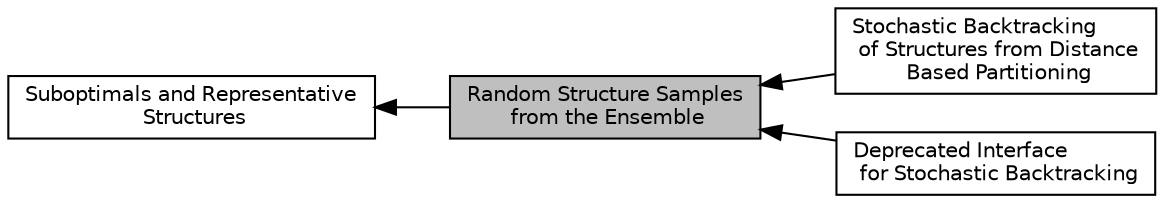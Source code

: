 digraph "Random Structure Samples from the Ensemble"
{
  bgcolor="transparent";
  edge [fontname="Helvetica",fontsize="10",labelfontname="Helvetica",labelfontsize="10"];
  node [fontname="Helvetica",fontsize="10",shape=box];
  rankdir=LR;
  Node2 [label="Stochastic Backtracking\l of Structures from Distance\l Based Partitioning",height=0.2,width=0.4,color="black",URL="$group__kl__neighborhood__stochbt.html",tooltip="Contains functions related to stochastic backtracking from a specified distance class."];
  Node0 [label="Random Structure Samples\l from the Ensemble",height=0.2,width=0.4,color="black", fillcolor="grey75", style="filled", fontcolor="black",tooltip="Functions to draw random structure samples from the ensemble according to their equilibrium probabili..."];
  Node1 [label="Suboptimals and Representative\l Structures",height=0.2,width=0.4,color="black",URL="$group__subopt__and__representatives.html",tooltip="Sample and enumerate suboptimal secondary structures from RNA sequence data."];
  Node3 [label="Deprecated Interface\l for Stochastic Backtracking",height=0.2,width=0.4,color="black",URL="$group__subopt__stochbt__deprecated.html",tooltip=" "];
  Node1->Node0 [shape=plaintext, dir="back", style="solid"];
  Node0->Node2 [shape=plaintext, dir="back", style="solid"];
  Node0->Node3 [shape=plaintext, dir="back", style="solid"];
}
